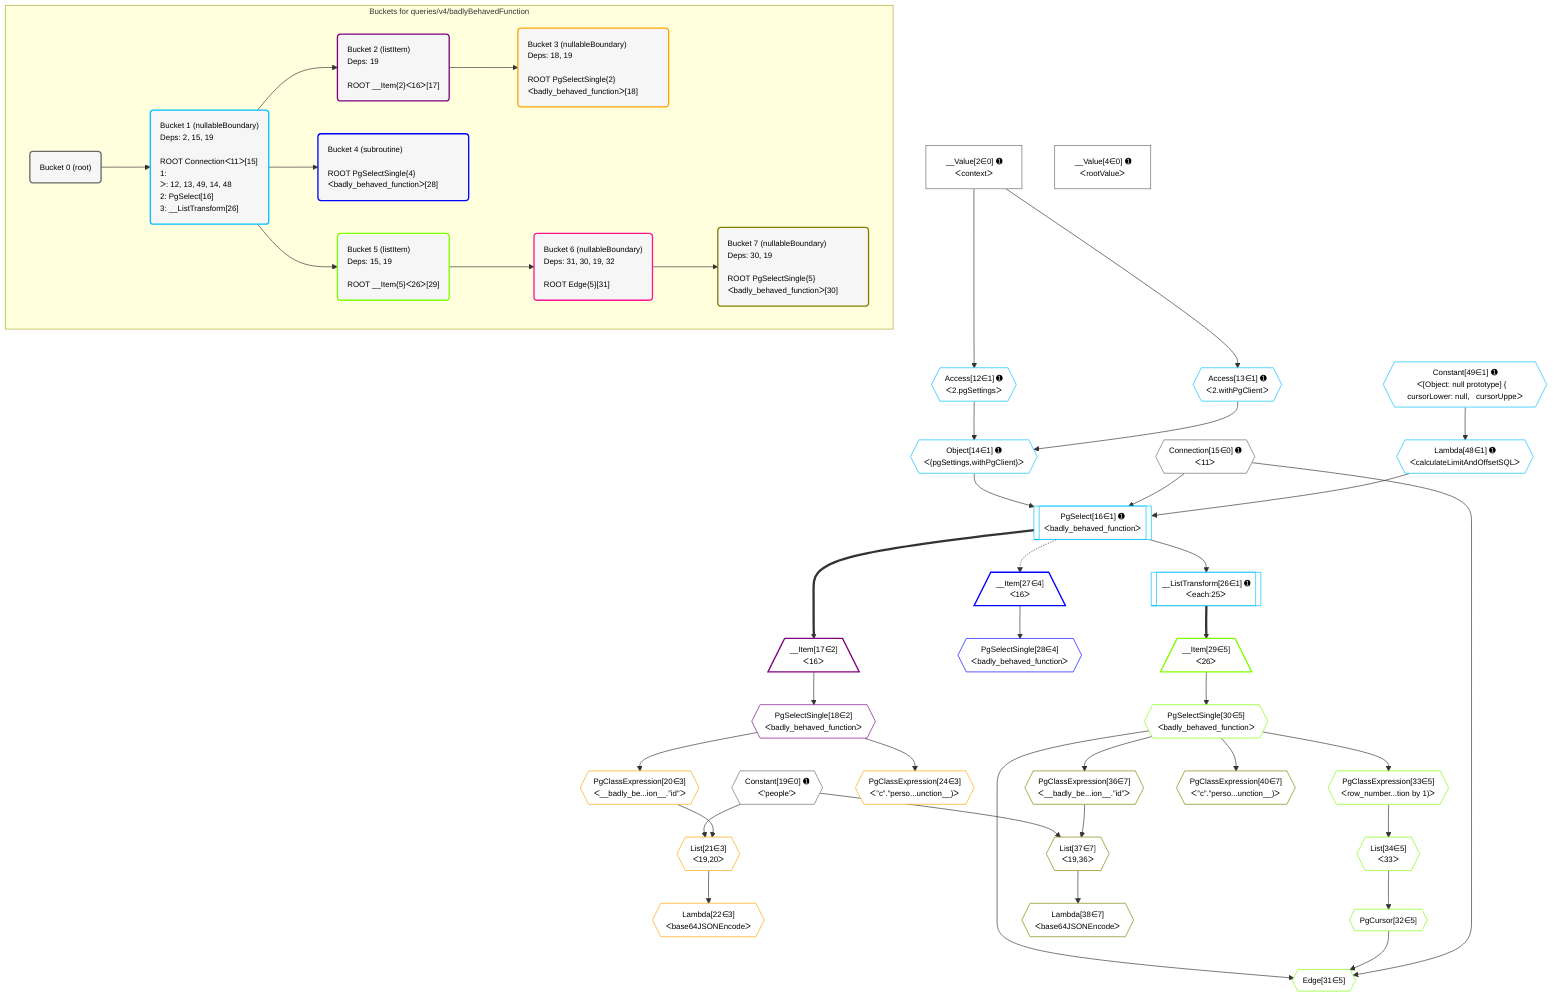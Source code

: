 %%{init: {'themeVariables': { 'fontSize': '12px'}}}%%
graph TD
    classDef path fill:#eee,stroke:#000,color:#000
    classDef plan fill:#fff,stroke-width:1px,color:#000
    classDef itemplan fill:#fff,stroke-width:2px,color:#000
    classDef unbatchedplan fill:#dff,stroke-width:1px,color:#000
    classDef sideeffectplan fill:#fcc,stroke-width:2px,color:#000
    classDef bucket fill:#f6f6f6,color:#000,stroke-width:2px,text-align:left


    %% plan dependencies
    __Value2["__Value[2∈0] ➊<br />ᐸcontextᐳ"]:::plan
    __Value4["__Value[4∈0] ➊<br />ᐸrootValueᐳ"]:::plan
    Connection15{{"Connection[15∈0] ➊<br />ᐸ11ᐳ"}}:::plan
    Constant19{{"Constant[19∈0] ➊<br />ᐸ'people'ᐳ"}}:::plan
    PgSelect16[["PgSelect[16∈1] ➊<br />ᐸbadly_behaved_functionᐳ"]]:::plan
    Object14{{"Object[14∈1] ➊<br />ᐸ{pgSettings,withPgClient}ᐳ"}}:::plan
    Lambda48{{"Lambda[48∈1] ➊<br />ᐸcalculateLimitAndOffsetSQLᐳ"}}:::plan
    Object14 & Connection15 & Lambda48 --> PgSelect16
    Access12{{"Access[12∈1] ➊<br />ᐸ2.pgSettingsᐳ"}}:::plan
    Access13{{"Access[13∈1] ➊<br />ᐸ2.withPgClientᐳ"}}:::plan
    Access12 & Access13 --> Object14
    __Value2 --> Access12
    __Value2 --> Access13
    __ListTransform26[["__ListTransform[26∈1] ➊<br />ᐸeach:25ᐳ"]]:::plan
    PgSelect16 --> __ListTransform26
    Constant49{{"Constant[49∈1] ➊<br />ᐸ[Object: null prototype] {   cursorLower: null,   cursorUppeᐳ"}}:::plan
    Constant49 --> Lambda48
    __Item17[/"__Item[17∈2]<br />ᐸ16ᐳ"\]:::itemplan
    PgSelect16 ==> __Item17
    PgSelectSingle18{{"PgSelectSingle[18∈2]<br />ᐸbadly_behaved_functionᐳ"}}:::plan
    __Item17 --> PgSelectSingle18
    List21{{"List[21∈3]<br />ᐸ19,20ᐳ"}}:::plan
    PgClassExpression20{{"PgClassExpression[20∈3]<br />ᐸ__badly_be...ion__.”id”ᐳ"}}:::plan
    Constant19 & PgClassExpression20 --> List21
    PgSelectSingle18 --> PgClassExpression20
    Lambda22{{"Lambda[22∈3]<br />ᐸbase64JSONEncodeᐳ"}}:::plan
    List21 --> Lambda22
    PgClassExpression24{{"PgClassExpression[24∈3]<br />ᐸ”c”.”perso...unction__)ᐳ"}}:::plan
    PgSelectSingle18 --> PgClassExpression24
    __Item27[/"__Item[27∈4]<br />ᐸ16ᐳ"\]:::itemplan
    PgSelect16 -.-> __Item27
    PgSelectSingle28{{"PgSelectSingle[28∈4]<br />ᐸbadly_behaved_functionᐳ"}}:::plan
    __Item27 --> PgSelectSingle28
    Edge31{{"Edge[31∈5]"}}:::plan
    PgSelectSingle30{{"PgSelectSingle[30∈5]<br />ᐸbadly_behaved_functionᐳ"}}:::plan
    PgCursor32{{"PgCursor[32∈5]"}}:::plan
    PgSelectSingle30 & PgCursor32 & Connection15 --> Edge31
    __Item29[/"__Item[29∈5]<br />ᐸ26ᐳ"\]:::itemplan
    __ListTransform26 ==> __Item29
    __Item29 --> PgSelectSingle30
    List34{{"List[34∈5]<br />ᐸ33ᐳ"}}:::plan
    List34 --> PgCursor32
    PgClassExpression33{{"PgClassExpression[33∈5]<br />ᐸrow_number...tion by 1)ᐳ"}}:::plan
    PgSelectSingle30 --> PgClassExpression33
    PgClassExpression33 --> List34
    List37{{"List[37∈7]<br />ᐸ19,36ᐳ"}}:::plan
    PgClassExpression36{{"PgClassExpression[36∈7]<br />ᐸ__badly_be...ion__.”id”ᐳ"}}:::plan
    Constant19 & PgClassExpression36 --> List37
    PgSelectSingle30 --> PgClassExpression36
    Lambda38{{"Lambda[38∈7]<br />ᐸbase64JSONEncodeᐳ"}}:::plan
    List37 --> Lambda38
    PgClassExpression40{{"PgClassExpression[40∈7]<br />ᐸ”c”.”perso...unction__)ᐳ"}}:::plan
    PgSelectSingle30 --> PgClassExpression40

    %% define steps

    subgraph "Buckets for queries/v4/badlyBehavedFunction"
    Bucket0("Bucket 0 (root)"):::bucket
    classDef bucket0 stroke:#696969
    class Bucket0,__Value2,__Value4,Connection15,Constant19 bucket0
    Bucket1("Bucket 1 (nullableBoundary)<br />Deps: 2, 15, 19<br /><br />ROOT Connectionᐸ11ᐳ[15]<br />1: <br />ᐳ: 12, 13, 49, 14, 48<br />2: PgSelect[16]<br />3: __ListTransform[26]"):::bucket
    classDef bucket1 stroke:#00bfff
    class Bucket1,Access12,Access13,Object14,PgSelect16,__ListTransform26,Lambda48,Constant49 bucket1
    Bucket2("Bucket 2 (listItem)<br />Deps: 19<br /><br />ROOT __Item{2}ᐸ16ᐳ[17]"):::bucket
    classDef bucket2 stroke:#7f007f
    class Bucket2,__Item17,PgSelectSingle18 bucket2
    Bucket3("Bucket 3 (nullableBoundary)<br />Deps: 18, 19<br /><br />ROOT PgSelectSingle{2}ᐸbadly_behaved_functionᐳ[18]"):::bucket
    classDef bucket3 stroke:#ffa500
    class Bucket3,PgClassExpression20,List21,Lambda22,PgClassExpression24 bucket3
    Bucket4("Bucket 4 (subroutine)<br /><br />ROOT PgSelectSingle{4}ᐸbadly_behaved_functionᐳ[28]"):::bucket
    classDef bucket4 stroke:#0000ff
    class Bucket4,__Item27,PgSelectSingle28 bucket4
    Bucket5("Bucket 5 (listItem)<br />Deps: 15, 19<br /><br />ROOT __Item{5}ᐸ26ᐳ[29]"):::bucket
    classDef bucket5 stroke:#7fff00
    class Bucket5,__Item29,PgSelectSingle30,Edge31,PgCursor32,PgClassExpression33,List34 bucket5
    Bucket6("Bucket 6 (nullableBoundary)<br />Deps: 31, 30, 19, 32<br /><br />ROOT Edge{5}[31]"):::bucket
    classDef bucket6 stroke:#ff1493
    class Bucket6 bucket6
    Bucket7("Bucket 7 (nullableBoundary)<br />Deps: 30, 19<br /><br />ROOT PgSelectSingle{5}ᐸbadly_behaved_functionᐳ[30]"):::bucket
    classDef bucket7 stroke:#808000
    class Bucket7,PgClassExpression36,List37,Lambda38,PgClassExpression40 bucket7
    Bucket0 --> Bucket1
    Bucket1 --> Bucket2 & Bucket4 & Bucket5
    Bucket2 --> Bucket3
    Bucket5 --> Bucket6
    Bucket6 --> Bucket7
    end